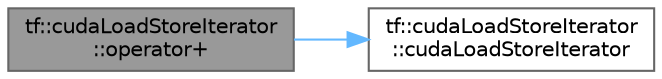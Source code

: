 digraph "tf::cudaLoadStoreIterator::operator+"
{
 // LATEX_PDF_SIZE
  bgcolor="transparent";
  edge [fontname=Helvetica,fontsize=10,labelfontname=Helvetica,labelfontsize=10];
  node [fontname=Helvetica,fontsize=10,shape=box,height=0.2,width=0.4];
  rankdir="LR";
  Node1 [id="Node000001",label="tf::cudaLoadStoreIterator\l::operator+",height=0.2,width=0.4,color="gray40", fillcolor="grey60", style="filled", fontcolor="black",tooltip=" "];
  Node1 -> Node2 [id="edge2_Node000001_Node000002",color="steelblue1",style="solid",tooltip=" "];
  Node2 [id="Node000002",label="tf::cudaLoadStoreIterator\l::cudaLoadStoreIterator",height=0.2,width=0.4,color="grey40", fillcolor="white", style="filled",URL="$structtf_1_1cuda_load_store_iterator.html#a7b1bdd78ff985069c703305bdc0572f5",tooltip=" "];
}
